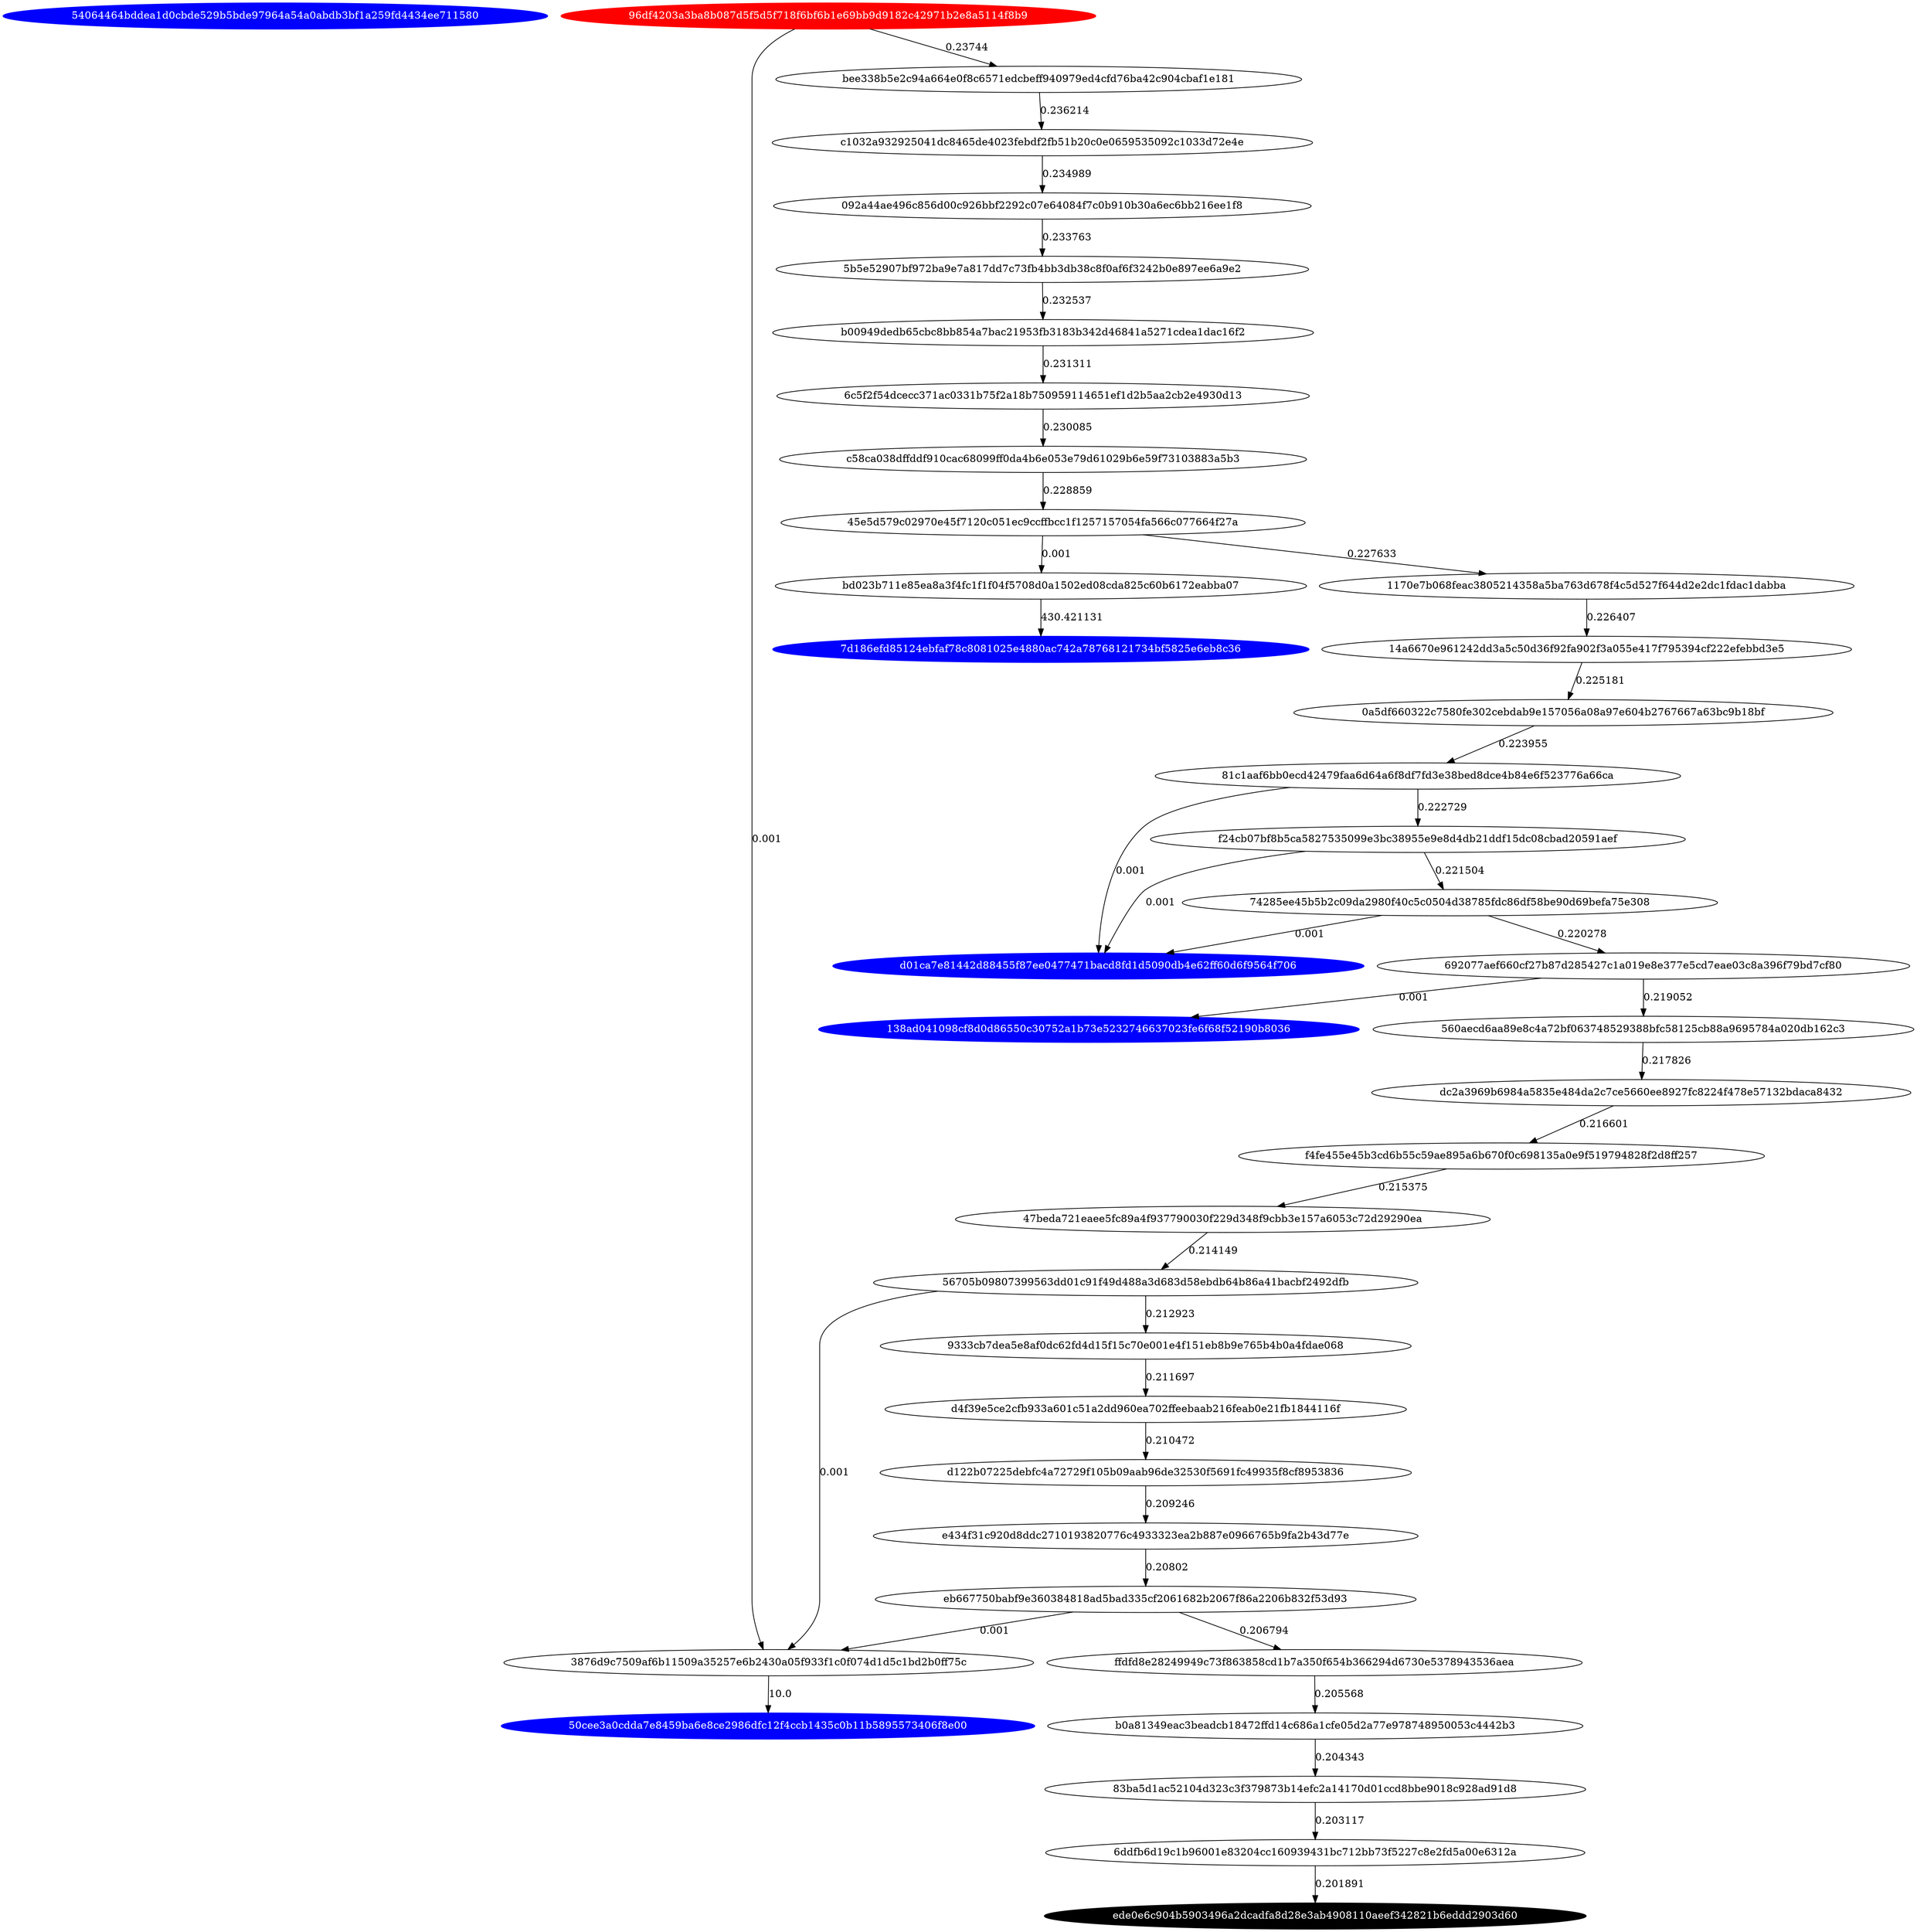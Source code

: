 digraph G{rankdir=TB;layout=dot;
"54064464bddea1d0cbde529b5bde97964a54a0abdb3bf1a259fd4434ee711580" [style="solid,filled",color=blue,fontcolor=white];
"96df4203a3ba8b087d5f5d5f718f6bf6b1e69bb9d9182c42971b2e8a5114f8b9" [style="solid,filled",color=red,fontcolor=white];
"d01ca7e81442d88455f87ee0477471bacd8fd1d5090db4e62ff60d6f9564f706" [style="solid,filled",color=blue,fontcolor=white];
"7d186efd85124ebfaf78c8081025e4880ac742a78768121734bf5825e6eb8c36" [style="solid,filled",color=blue,fontcolor=white];
"138ad041098cf8d0d86550c30752a1b73e5232746637023fe6f68f52190b8036" [style="solid,filled",color=blue,fontcolor=white];
"ede0e6c904b5903496a2dcadfa8d28e3ab4908110aeef342821b6eddd2903d60" [style="solid,filled",color=black,fontcolor=white];
"50cee3a0cdda7e8459ba6e8ce2986dfc12f4ccb1435c0b11b5895573406f8e00" [style="solid,filled",color=blue,fontcolor=white];
"bd023b711e85ea8a3f4fc1f1f04f5708d0a1502ed08cda825c60b6172eabba07" -> "7d186efd85124ebfaf78c8081025e4880ac742a78768121734bf5825e6eb8c36" [label=430.421131];
"092a44ae496c856d00c926bbf2292c07e64084f7c0b910b30a6ec6bb216ee1f8" -> "5b5e52907bf972ba9e7a817dd7c73fb4bb3db38c8f0af6f3242b0e897ee6a9e2" [label=0.233763];
"692077aef660cf27b87d285427c1a019e8e377e5cd7eae03c8a396f79bd7cf80" -> "138ad041098cf8d0d86550c30752a1b73e5232746637023fe6f68f52190b8036" [label=0.001];
"ffdfd8e28249949c73f863858cd1b7a350f654b366294d6730e5378943536aea" -> "b0a81349eac3beadcb18472ffd14c686a1cfe05d2a77e978748950053c4442b3" [label=0.205568];
"96df4203a3ba8b087d5f5d5f718f6bf6b1e69bb9d9182c42971b2e8a5114f8b9" -> "3876d9c7509af6b11509a35257e6b2430a05f933f1c0f074d1d5c1bd2b0ff75c" [label=0.001];
"5b5e52907bf972ba9e7a817dd7c73fb4bb3db38c8f0af6f3242b0e897ee6a9e2" -> "b00949dedb65cbc8bb854a7bac21953fb3183b342d46841a5271cdea1dac16f2" [label=0.232537];
"14a6670e961242dd3a5c50d36f92fa902f3a055e417f795394cf222efebbd3e5" -> "0a5df660322c7580fe302cebdab9e157056a08a97e604b2767667a63bc9b18bf" [label=0.225181];
"45e5d579c02970e45f7120c051ec9ccffbcc1f1257157054fa566c077664f27a" -> "bd023b711e85ea8a3f4fc1f1f04f5708d0a1502ed08cda825c60b6172eabba07" [label=0.001];
"81c1aaf6bb0ecd42479faa6d64a6f8df7fd3e38bed8dce4b84e6f523776a66ca" -> "f24cb07bf8b5ca5827535099e3bc38955e9e8d4db21ddf15dc08cbad20591aef" [label=0.222729];
"1170e7b068feac3805214358a5ba763d678f4c5d527f644d2e2dc1fdac1dabba" -> "14a6670e961242dd3a5c50d36f92fa902f3a055e417f795394cf222efebbd3e5" [label=0.226407];
"b00949dedb65cbc8bb854a7bac21953fb3183b342d46841a5271cdea1dac16f2" -> "6c5f2f54dcecc371ac0331b75f2a18b750959114651ef1d2b5aa2cb2e4930d13" [label=0.231311];
"56705b09807399563dd01c91f49d488a3d683d58ebdb64b86a41bacbf2492dfb" -> "9333cb7dea5e8af0dc62fd4d15f15c70e001e4f151eb8b9e765b4b0a4fdae068" [label=0.212923];
"45e5d579c02970e45f7120c051ec9ccffbcc1f1257157054fa566c077664f27a" -> "1170e7b068feac3805214358a5ba763d678f4c5d527f644d2e2dc1fdac1dabba" [label=0.227633];
"6c5f2f54dcecc371ac0331b75f2a18b750959114651ef1d2b5aa2cb2e4930d13" -> "c58ca038dffddf910cac68099ff0da4b6e053e79d61029b6e59f73103883a5b3" [label=0.230085];
"74285ee45b5b2c09da2980f40c5c0504d38785fdc86df58be90d69befa75e308" -> "d01ca7e81442d88455f87ee0477471bacd8fd1d5090db4e62ff60d6f9564f706" [label=0.001];
"dc2a3969b6984a5835e484da2c7ce5660ee8927fc8224f478e57132bdaca8432" -> "f4fe455e45b3cd6b55c59ae895a6b670f0c698135a0e9f519794828f2d8ff257" [label=0.216601];
"eb667750babf9e360384818ad5bad335cf2061682b2067f86a2206b832f53d93" -> "3876d9c7509af6b11509a35257e6b2430a05f933f1c0f074d1d5c1bd2b0ff75c" [label=0.001];
"96df4203a3ba8b087d5f5d5f718f6bf6b1e69bb9d9182c42971b2e8a5114f8b9" -> "bee338b5e2c94a664e0f8c6571edcbeff940979ed4cfd76ba42c904cbaf1e181" [label=0.23744];
"b0a81349eac3beadcb18472ffd14c686a1cfe05d2a77e978748950053c4442b3" -> "83ba5d1ac52104d323c3f379873b14efc2a14170d01ccd8bbe9018c928ad91d8" [label=0.204343];
"47beda721eaee5fc89a4f937790030f229d348f9cbb3e157a6053c72d29290ea" -> "56705b09807399563dd01c91f49d488a3d683d58ebdb64b86a41bacbf2492dfb" [label=0.214149];
"692077aef660cf27b87d285427c1a019e8e377e5cd7eae03c8a396f79bd7cf80" -> "560aecd6aa89e8c4a72bf063748529388bfc58125cb88a9695784a020db162c3" [label=0.219052];
"f24cb07bf8b5ca5827535099e3bc38955e9e8d4db21ddf15dc08cbad20591aef" -> "74285ee45b5b2c09da2980f40c5c0504d38785fdc86df58be90d69befa75e308" [label=0.221504];
"bee338b5e2c94a664e0f8c6571edcbeff940979ed4cfd76ba42c904cbaf1e181" -> "c1032a932925041dc8465de4023febdf2fb51b20c0e0659535092c1033d72e4e" [label=0.236214];
"83ba5d1ac52104d323c3f379873b14efc2a14170d01ccd8bbe9018c928ad91d8" -> "6ddfb6d19c1b96001e83204cc160939431bc712bb73f5227c8e2fd5a00e6312a" [label=0.203117];
"9333cb7dea5e8af0dc62fd4d15f15c70e001e4f151eb8b9e765b4b0a4fdae068" -> "d4f39e5ce2cfb933a601c51a2dd960ea702ffeebaab216feab0e21fb1844116f" [label=0.211697];
"eb667750babf9e360384818ad5bad335cf2061682b2067f86a2206b832f53d93" -> "ffdfd8e28249949c73f863858cd1b7a350f654b366294d6730e5378943536aea" [label=0.206794];
"81c1aaf6bb0ecd42479faa6d64a6f8df7fd3e38bed8dce4b84e6f523776a66ca" -> "d01ca7e81442d88455f87ee0477471bacd8fd1d5090db4e62ff60d6f9564f706" [label=0.001];
"74285ee45b5b2c09da2980f40c5c0504d38785fdc86df58be90d69befa75e308" -> "692077aef660cf27b87d285427c1a019e8e377e5cd7eae03c8a396f79bd7cf80" [label=0.220278];
"560aecd6aa89e8c4a72bf063748529388bfc58125cb88a9695784a020db162c3" -> "dc2a3969b6984a5835e484da2c7ce5660ee8927fc8224f478e57132bdaca8432" [label=0.217826];
"56705b09807399563dd01c91f49d488a3d683d58ebdb64b86a41bacbf2492dfb" -> "3876d9c7509af6b11509a35257e6b2430a05f933f1c0f074d1d5c1bd2b0ff75c" [label=0.001];
"c58ca038dffddf910cac68099ff0da4b6e053e79d61029b6e59f73103883a5b3" -> "45e5d579c02970e45f7120c051ec9ccffbcc1f1257157054fa566c077664f27a" [label=0.228859];
"e434f31c920d8ddc2710193820776c4933323ea2b887e0966765b9fa2b43d77e" -> "eb667750babf9e360384818ad5bad335cf2061682b2067f86a2206b832f53d93" [label=0.20802];
"0a5df660322c7580fe302cebdab9e157056a08a97e604b2767667a63bc9b18bf" -> "81c1aaf6bb0ecd42479faa6d64a6f8df7fd3e38bed8dce4b84e6f523776a66ca" [label=0.223955];
"f4fe455e45b3cd6b55c59ae895a6b670f0c698135a0e9f519794828f2d8ff257" -> "47beda721eaee5fc89a4f937790030f229d348f9cbb3e157a6053c72d29290ea" [label=0.215375];
"3876d9c7509af6b11509a35257e6b2430a05f933f1c0f074d1d5c1bd2b0ff75c" -> "50cee3a0cdda7e8459ba6e8ce2986dfc12f4ccb1435c0b11b5895573406f8e00" [label=10.0];
"c1032a932925041dc8465de4023febdf2fb51b20c0e0659535092c1033d72e4e" -> "092a44ae496c856d00c926bbf2292c07e64084f7c0b910b30a6ec6bb216ee1f8" [label=0.234989];
"f24cb07bf8b5ca5827535099e3bc38955e9e8d4db21ddf15dc08cbad20591aef" -> "d01ca7e81442d88455f87ee0477471bacd8fd1d5090db4e62ff60d6f9564f706" [label=0.001];
"6ddfb6d19c1b96001e83204cc160939431bc712bb73f5227c8e2fd5a00e6312a" -> "ede0e6c904b5903496a2dcadfa8d28e3ab4908110aeef342821b6eddd2903d60" [label=0.201891];
"d4f39e5ce2cfb933a601c51a2dd960ea702ffeebaab216feab0e21fb1844116f" -> "d122b07225debfc4a72729f105b09aab96de32530f5691fc49935f8cf8953836" [label=0.210472];
"d122b07225debfc4a72729f105b09aab96de32530f5691fc49935f8cf8953836" -> "e434f31c920d8ddc2710193820776c4933323ea2b887e0966765b9fa2b43d77e" [label=0.209246];
}